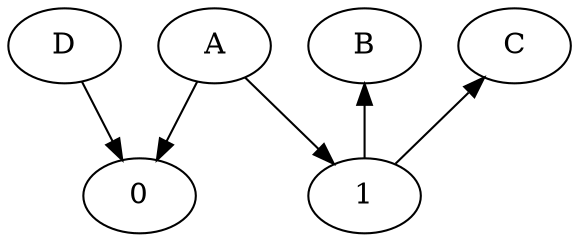 
digraph test {
	graph [
		layout=dot
      root=centr
	];
  overlap=false;
  splines=false;
  rankdir=TB;

  edge [style="", weight=10, len=.2]
  
  subgraph clust_left {
     A;
     B;
     C;
     D;
  }
  
  subgraph clust_right {
      0;
      1;
  }

  B -> 1 [dir=back];
  C -> 1 [dir=back];
  A -> 0;
  A -> 1;
  D -> 0;
  edge [style="", weight=1, len=1]

}